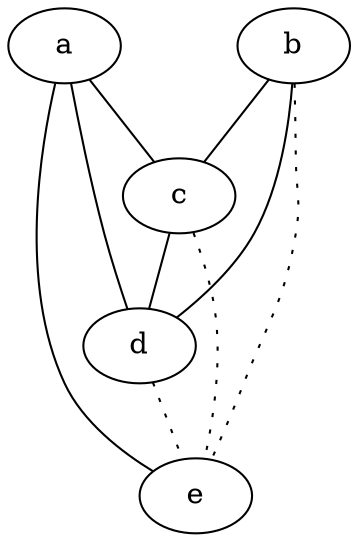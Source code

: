 graph {
a -- c;
a -- d;
a -- e;
b -- c;
b -- d;
b -- e [style=dotted];
c -- d;
c -- e [style=dotted];
d -- e [style=dotted];
}
